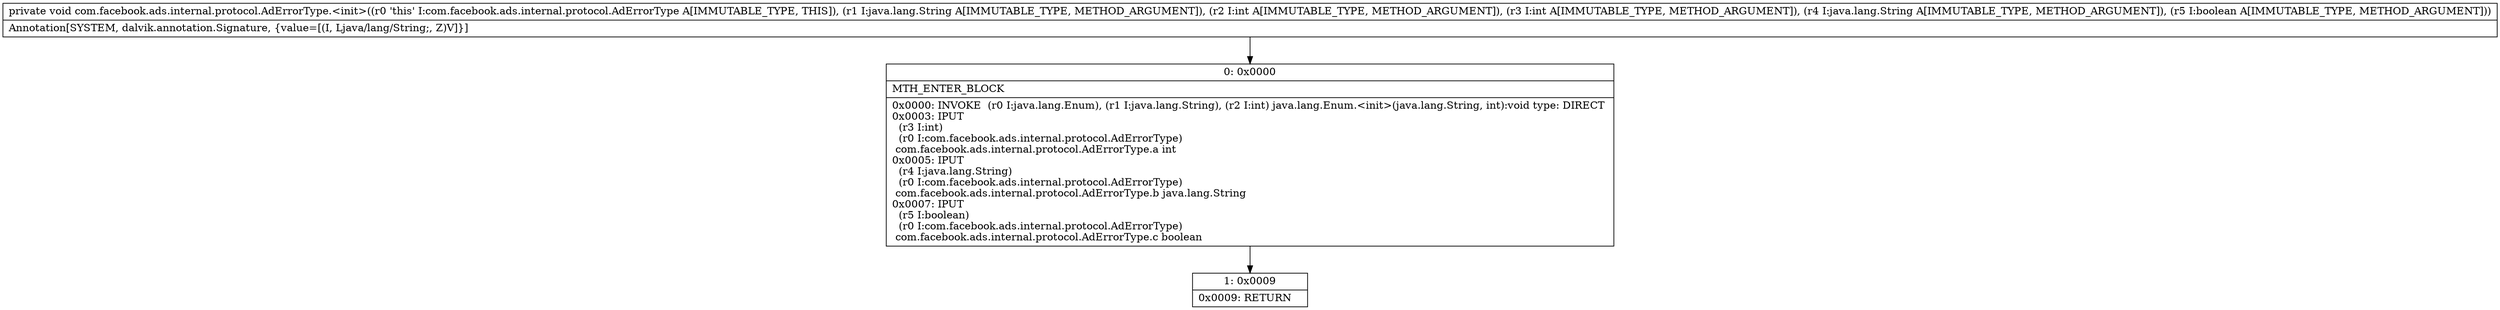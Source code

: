 digraph "CFG forcom.facebook.ads.internal.protocol.AdErrorType.\<init\>(Ljava\/lang\/String;IILjava\/lang\/String;Z)V" {
Node_0 [shape=record,label="{0\:\ 0x0000|MTH_ENTER_BLOCK\l|0x0000: INVOKE  (r0 I:java.lang.Enum), (r1 I:java.lang.String), (r2 I:int) java.lang.Enum.\<init\>(java.lang.String, int):void type: DIRECT \l0x0003: IPUT  \l  (r3 I:int)\l  (r0 I:com.facebook.ads.internal.protocol.AdErrorType)\l com.facebook.ads.internal.protocol.AdErrorType.a int \l0x0005: IPUT  \l  (r4 I:java.lang.String)\l  (r0 I:com.facebook.ads.internal.protocol.AdErrorType)\l com.facebook.ads.internal.protocol.AdErrorType.b java.lang.String \l0x0007: IPUT  \l  (r5 I:boolean)\l  (r0 I:com.facebook.ads.internal.protocol.AdErrorType)\l com.facebook.ads.internal.protocol.AdErrorType.c boolean \l}"];
Node_1 [shape=record,label="{1\:\ 0x0009|0x0009: RETURN   \l}"];
MethodNode[shape=record,label="{private void com.facebook.ads.internal.protocol.AdErrorType.\<init\>((r0 'this' I:com.facebook.ads.internal.protocol.AdErrorType A[IMMUTABLE_TYPE, THIS]), (r1 I:java.lang.String A[IMMUTABLE_TYPE, METHOD_ARGUMENT]), (r2 I:int A[IMMUTABLE_TYPE, METHOD_ARGUMENT]), (r3 I:int A[IMMUTABLE_TYPE, METHOD_ARGUMENT]), (r4 I:java.lang.String A[IMMUTABLE_TYPE, METHOD_ARGUMENT]), (r5 I:boolean A[IMMUTABLE_TYPE, METHOD_ARGUMENT]))  | Annotation[SYSTEM, dalvik.annotation.Signature, \{value=[(I, Ljava\/lang\/String;, Z)V]\}]\l}"];
MethodNode -> Node_0;
Node_0 -> Node_1;
}

